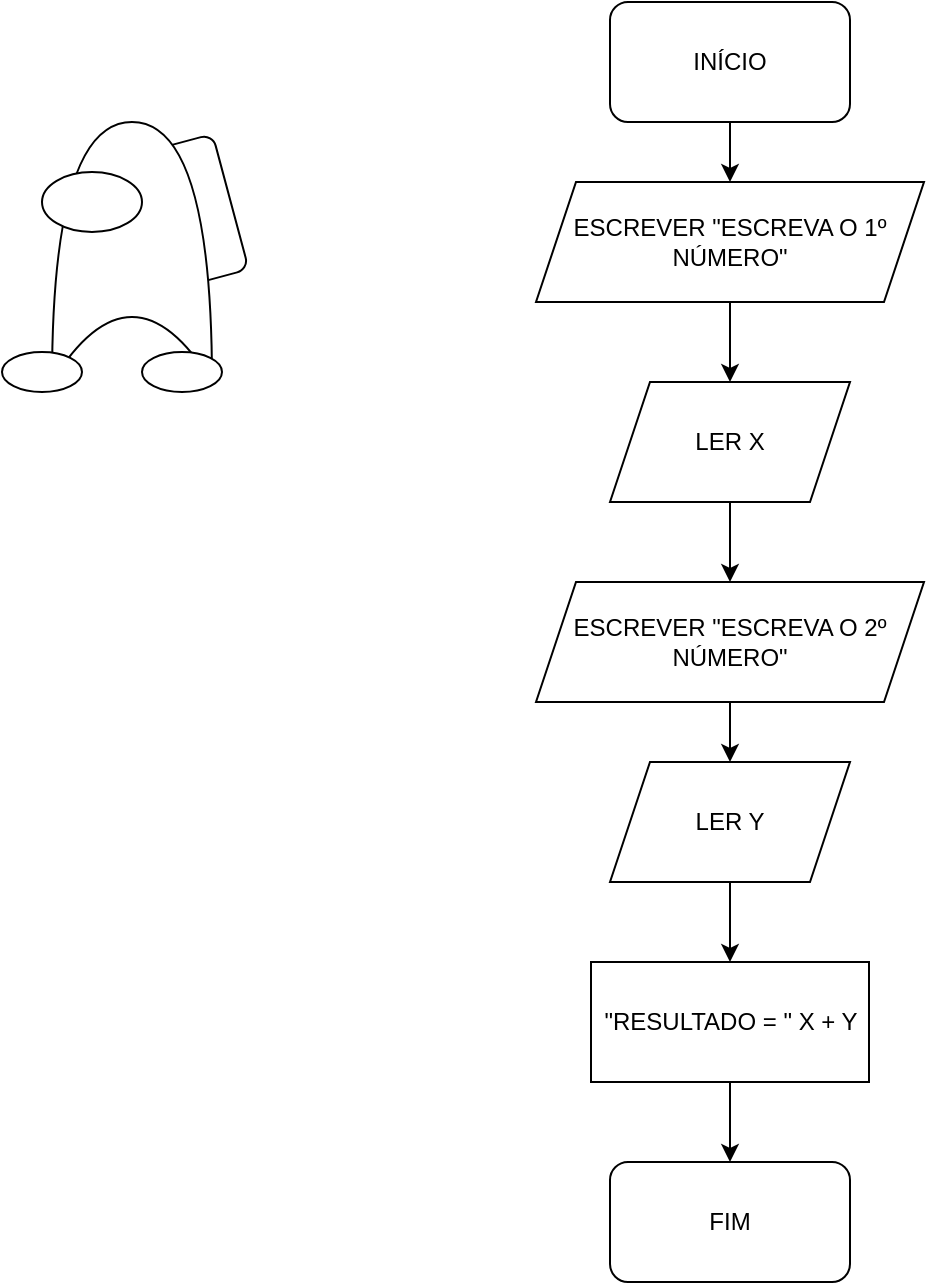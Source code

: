 <mxfile version="22.0.4" type="github">
  <diagram name="Página-1" id="vgiorZPEa4Nm-zYZW0gM">
    <mxGraphModel dx="1434" dy="790" grid="1" gridSize="10" guides="1" tooltips="1" connect="1" arrows="1" fold="1" page="1" pageScale="1" pageWidth="827" pageHeight="1169" math="0" shadow="0">
      <root>
        <mxCell id="0" />
        <mxCell id="1" parent="0" />
        <mxCell id="R-_WPU4bVfA_2PBPiCtL-1" value="INÍCIO" style="rounded=1;whiteSpace=wrap;html=1;" vertex="1" parent="1">
          <mxGeometry x="354" y="10" width="120" height="60" as="geometry" />
        </mxCell>
        <mxCell id="R-_WPU4bVfA_2PBPiCtL-2" value="" style="endArrow=classic;html=1;rounded=0;exitX=0.5;exitY=1;exitDx=0;exitDy=0;entryX=0.5;entryY=0;entryDx=0;entryDy=0;" edge="1" parent="1" source="R-_WPU4bVfA_2PBPiCtL-1" target="R-_WPU4bVfA_2PBPiCtL-3">
          <mxGeometry width="50" height="50" relative="1" as="geometry">
            <mxPoint x="390" y="530" as="sourcePoint" />
            <mxPoint x="414" y="250" as="targetPoint" />
          </mxGeometry>
        </mxCell>
        <mxCell id="R-_WPU4bVfA_2PBPiCtL-3" value="ESCREVER &quot;ESCREVA O 1º NÚMERO&quot;" style="shape=parallelogram;perimeter=parallelogramPerimeter;whiteSpace=wrap;html=1;fixedSize=1;" vertex="1" parent="1">
          <mxGeometry x="317" y="100" width="194" height="60" as="geometry" />
        </mxCell>
        <mxCell id="R-_WPU4bVfA_2PBPiCtL-4" value="LER Y" style="shape=parallelogram;perimeter=parallelogramPerimeter;whiteSpace=wrap;html=1;fixedSize=1;" vertex="1" parent="1">
          <mxGeometry x="354" y="390" width="120" height="60" as="geometry" />
        </mxCell>
        <mxCell id="R-_WPU4bVfA_2PBPiCtL-5" value="" style="endArrow=classic;html=1;rounded=0;entryX=0.5;entryY=0;entryDx=0;entryDy=0;exitX=0.5;exitY=1;exitDx=0;exitDy=0;" edge="1" parent="1" source="R-_WPU4bVfA_2PBPiCtL-3" target="R-_WPU4bVfA_2PBPiCtL-17">
          <mxGeometry width="50" height="50" relative="1" as="geometry">
            <mxPoint x="400" y="340" as="sourcePoint" />
            <mxPoint x="413" y="390" as="targetPoint" />
          </mxGeometry>
        </mxCell>
        <mxCell id="R-_WPU4bVfA_2PBPiCtL-8" value="&quot;RESULTADO = &quot; X + Y" style="rounded=0;whiteSpace=wrap;html=1;" vertex="1" parent="1">
          <mxGeometry x="344.5" y="490" width="139" height="60" as="geometry" />
        </mxCell>
        <mxCell id="R-_WPU4bVfA_2PBPiCtL-9" value="" style="endArrow=classic;html=1;rounded=0;exitX=0.5;exitY=1;exitDx=0;exitDy=0;entryX=0.5;entryY=0;entryDx=0;entryDy=0;" edge="1" parent="1" source="R-_WPU4bVfA_2PBPiCtL-4" target="R-_WPU4bVfA_2PBPiCtL-8">
          <mxGeometry width="50" height="50" relative="1" as="geometry">
            <mxPoint x="390" y="530" as="sourcePoint" />
            <mxPoint x="440" y="480" as="targetPoint" />
          </mxGeometry>
        </mxCell>
        <mxCell id="R-_WPU4bVfA_2PBPiCtL-10" value="ESCREVER &quot;ESCREVA O 2º NÚMERO&quot;" style="shape=parallelogram;perimeter=parallelogramPerimeter;whiteSpace=wrap;html=1;fixedSize=1;" vertex="1" parent="1">
          <mxGeometry x="317" y="300" width="194" height="60" as="geometry" />
        </mxCell>
        <mxCell id="R-_WPU4bVfA_2PBPiCtL-11" value="" style="endArrow=classic;html=1;rounded=0;exitX=0.5;exitY=1;exitDx=0;exitDy=0;entryX=0.5;entryY=0;entryDx=0;entryDy=0;" edge="1" parent="1" source="R-_WPU4bVfA_2PBPiCtL-10" target="R-_WPU4bVfA_2PBPiCtL-4">
          <mxGeometry width="50" height="50" relative="1" as="geometry">
            <mxPoint x="390" y="530" as="sourcePoint" />
            <mxPoint x="440" y="480" as="targetPoint" />
          </mxGeometry>
        </mxCell>
        <mxCell id="R-_WPU4bVfA_2PBPiCtL-13" value="" style="endArrow=classic;html=1;rounded=0;exitX=0.5;exitY=1;exitDx=0;exitDy=0;entryX=0.5;entryY=0;entryDx=0;entryDy=0;" edge="1" parent="1" source="R-_WPU4bVfA_2PBPiCtL-8" target="R-_WPU4bVfA_2PBPiCtL-14">
          <mxGeometry width="50" height="50" relative="1" as="geometry">
            <mxPoint x="390" y="630" as="sourcePoint" />
            <mxPoint x="414" y="800" as="targetPoint" />
          </mxGeometry>
        </mxCell>
        <mxCell id="R-_WPU4bVfA_2PBPiCtL-14" value="FIM" style="rounded=1;whiteSpace=wrap;html=1;" vertex="1" parent="1">
          <mxGeometry x="354" y="590" width="120" height="60" as="geometry" />
        </mxCell>
        <mxCell id="R-_WPU4bVfA_2PBPiCtL-17" value="LER X" style="shape=parallelogram;perimeter=parallelogramPerimeter;whiteSpace=wrap;html=1;fixedSize=1;" vertex="1" parent="1">
          <mxGeometry x="354" y="200" width="120" height="60" as="geometry" />
        </mxCell>
        <mxCell id="R-_WPU4bVfA_2PBPiCtL-18" value="" style="endArrow=classic;html=1;rounded=0;exitX=0.5;exitY=1;exitDx=0;exitDy=0;entryX=0.5;entryY=0;entryDx=0;entryDy=0;" edge="1" parent="1" source="R-_WPU4bVfA_2PBPiCtL-17" target="R-_WPU4bVfA_2PBPiCtL-10">
          <mxGeometry width="50" height="50" relative="1" as="geometry">
            <mxPoint x="390" y="430" as="sourcePoint" />
            <mxPoint x="440" y="380" as="targetPoint" />
          </mxGeometry>
        </mxCell>
        <mxCell id="R-_WPU4bVfA_2PBPiCtL-43" value="" style="group" vertex="1" connectable="0" parent="1">
          <mxGeometry x="50" y="70" width="123.377" height="135" as="geometry" />
        </mxCell>
        <mxCell id="R-_WPU4bVfA_2PBPiCtL-41" value="" style="rounded=1;whiteSpace=wrap;html=1;rotation=75;direction=west;" vertex="1" parent="R-_WPU4bVfA_2PBPiCtL-43">
          <mxGeometry x="60" y="25" width="70" height="40" as="geometry" />
        </mxCell>
        <mxCell id="R-_WPU4bVfA_2PBPiCtL-42" value="" style="group" vertex="1" connectable="0" parent="R-_WPU4bVfA_2PBPiCtL-43">
          <mxGeometry width="110" height="135" as="geometry" />
        </mxCell>
        <mxCell id="R-_WPU4bVfA_2PBPiCtL-34" value="" style="shape=xor;whiteSpace=wrap;html=1;rotation=-90;" vertex="1" parent="R-_WPU4bVfA_2PBPiCtL-42">
          <mxGeometry y="25" width="130" height="80" as="geometry" />
        </mxCell>
        <mxCell id="R-_WPU4bVfA_2PBPiCtL-35" value="" style="ellipse;whiteSpace=wrap;html=1;" vertex="1" parent="R-_WPU4bVfA_2PBPiCtL-42">
          <mxGeometry x="20" y="25" width="50" height="30" as="geometry" />
        </mxCell>
        <mxCell id="R-_WPU4bVfA_2PBPiCtL-39" value="" style="ellipse;whiteSpace=wrap;html=1;" vertex="1" parent="R-_WPU4bVfA_2PBPiCtL-42">
          <mxGeometry y="115" width="40" height="20" as="geometry" />
        </mxCell>
        <mxCell id="R-_WPU4bVfA_2PBPiCtL-40" value="" style="ellipse;whiteSpace=wrap;html=1;" vertex="1" parent="R-_WPU4bVfA_2PBPiCtL-42">
          <mxGeometry x="70" y="115" width="40" height="20" as="geometry" />
        </mxCell>
      </root>
    </mxGraphModel>
  </diagram>
</mxfile>
